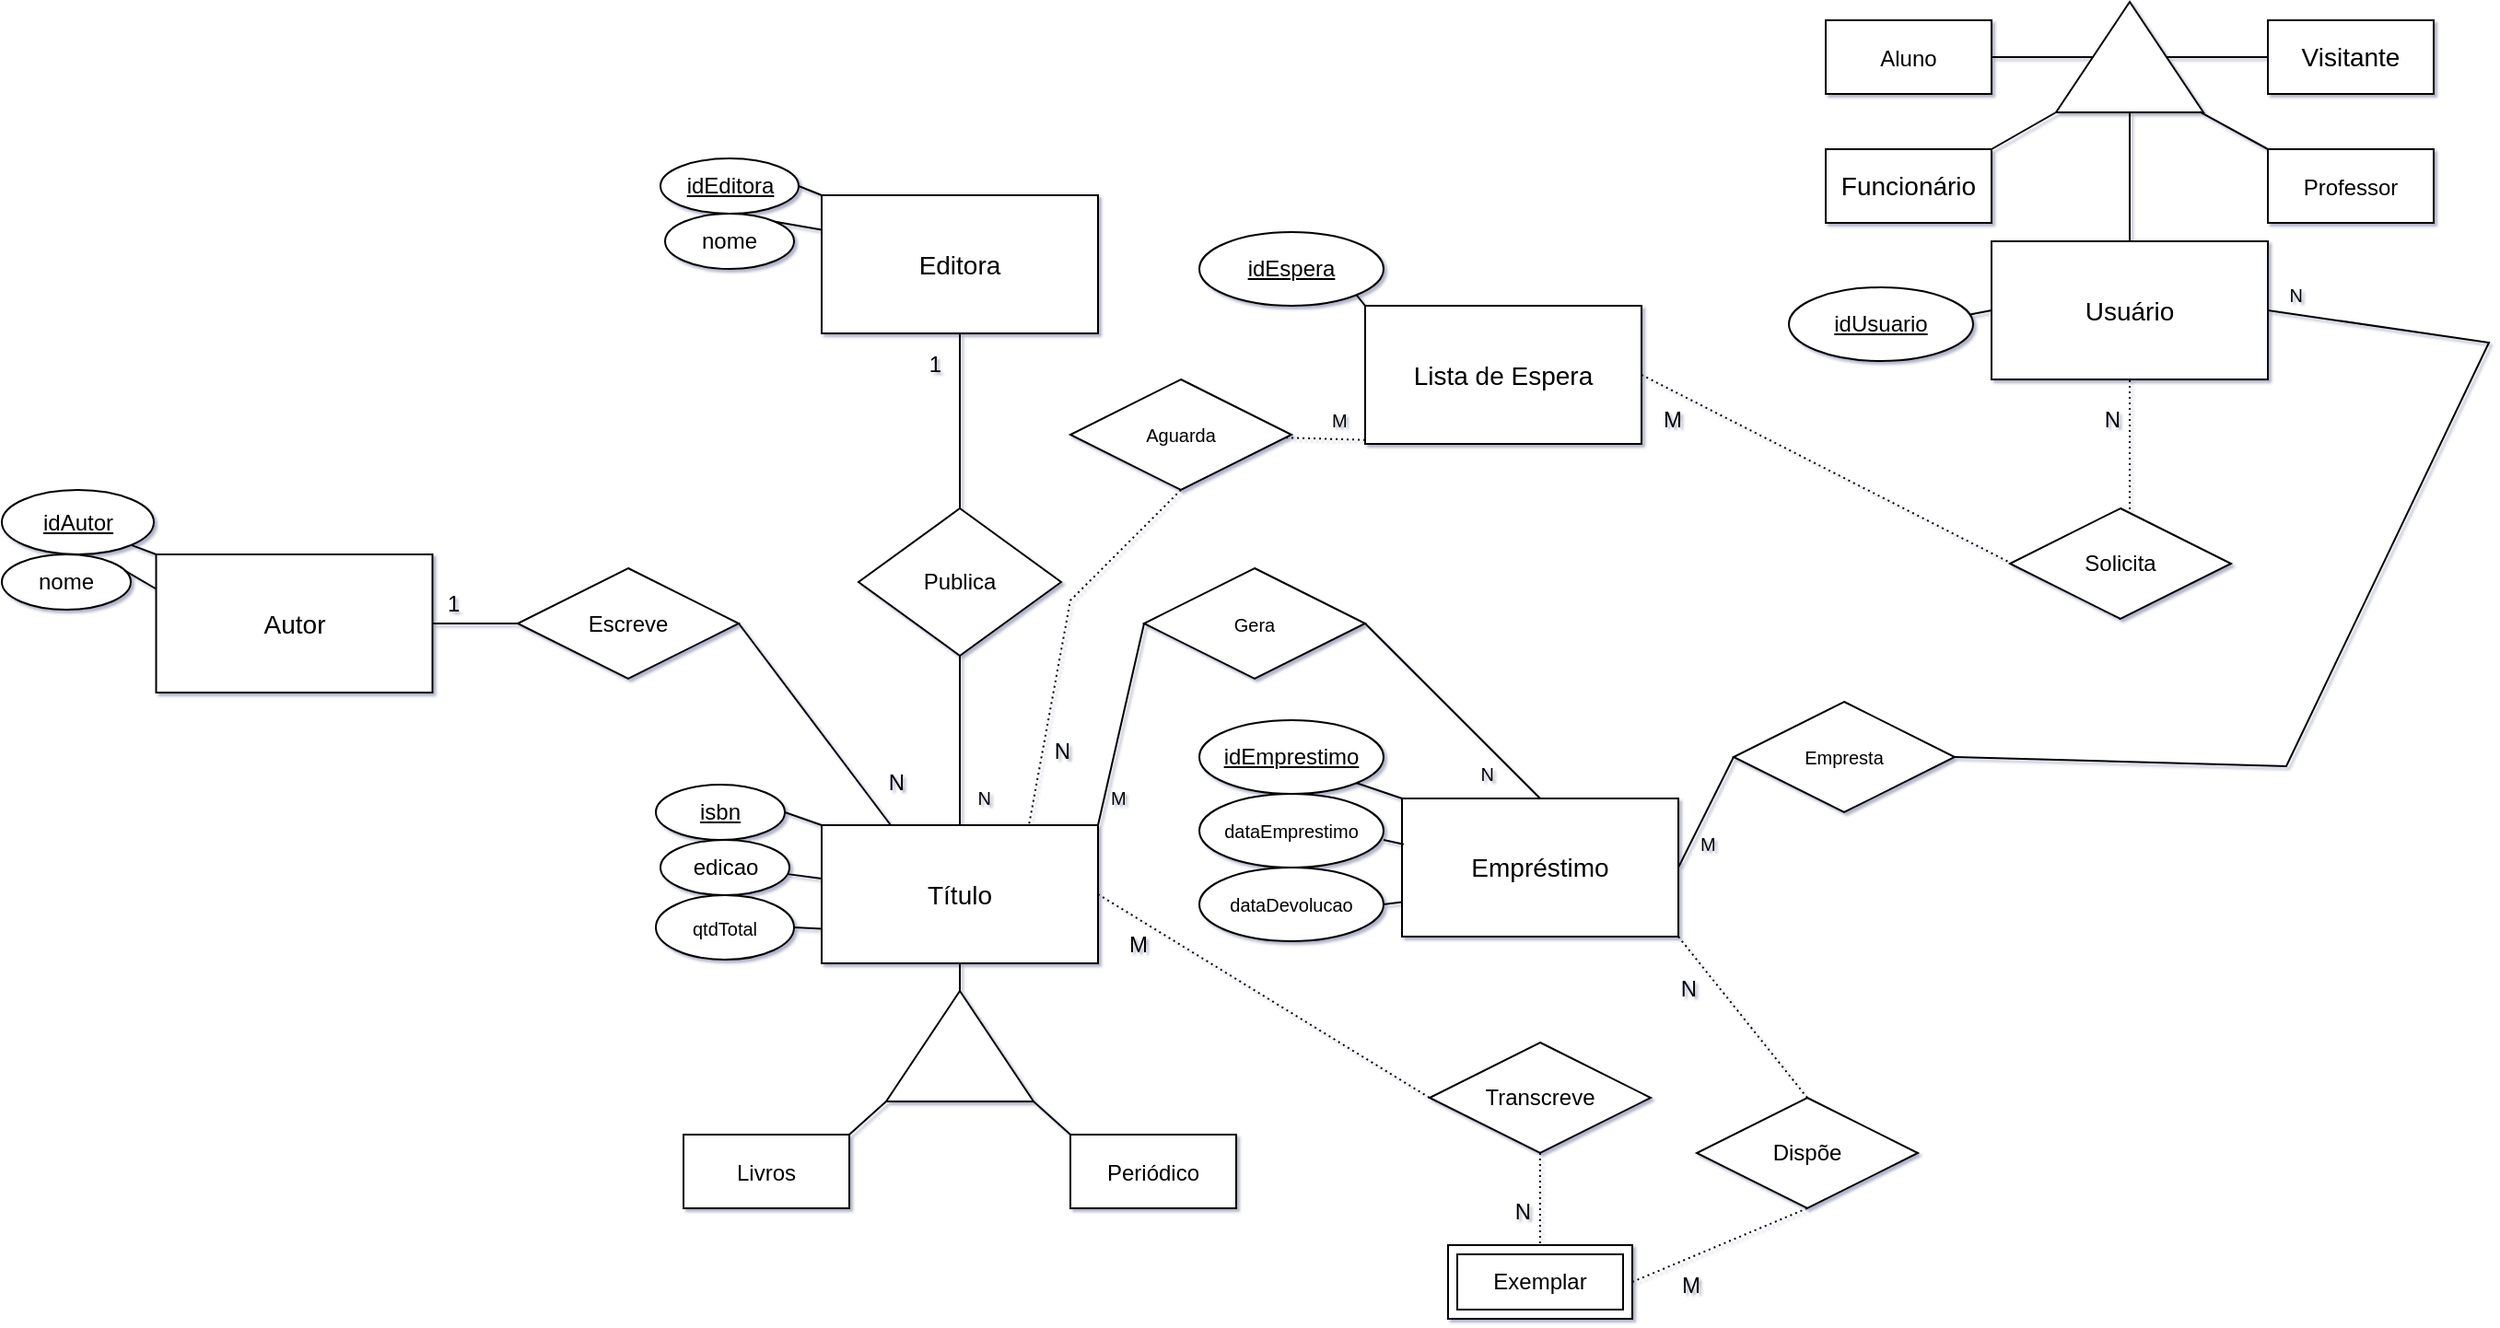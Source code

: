 <mxfile version="20.8.16" type="device"><diagram name="library" id="wyC3Y5XSnXRCpw_W8EnW"><mxGraphModel dx="1198" dy="900" grid="1" gridSize="10" guides="1" tooltips="1" connect="1" arrows="1" fold="1" page="1" pageScale="1" pageWidth="1100" pageHeight="850" background="none" math="0" shadow="1"><root><mxCell id="0"/><mxCell id="1" parent="0"/><mxCell id="eP5cgBQOovgBz1lq_Gfg-1" value="&lt;span style=&quot;font-size: 14px;&quot;&gt;Título&lt;/span&gt;" style="whiteSpace=wrap;html=1;align=center;" parent="1" vertex="1"><mxGeometry x="485" y="472" width="150" height="75" as="geometry"/></mxCell><mxCell id="a1Z4wOaVPTCo_4NjCWP3-1" value="" style="endArrow=none;html=1;rounded=0;fontSize=14;entryX=0.5;entryY=1;entryDx=0;entryDy=0;" parent="1" target="eP5cgBQOovgBz1lq_Gfg-1" edge="1"><mxGeometry width="50" height="50" relative="1" as="geometry"><mxPoint x="560" y="572" as="sourcePoint"/><mxPoint x="570" y="437" as="targetPoint"/></mxGeometry></mxCell><mxCell id="a1Z4wOaVPTCo_4NjCWP3-2" value="" style="triangle;whiteSpace=wrap;html=1;fontSize=14;direction=north;" parent="1" vertex="1"><mxGeometry x="520" y="562" width="80" height="60" as="geometry"/></mxCell><mxCell id="a1Z4wOaVPTCo_4NjCWP3-4" value="" style="endArrow=none;html=1;rounded=0;fontSize=14;fontStyle=1;exitX=1;exitY=0;exitDx=0;exitDy=0;" parent="1" source="a1Z4wOaVPTCo_4NjCWP3-7" edge="1"><mxGeometry width="50" height="50" relative="1" as="geometry"><mxPoint x="498" y="650" as="sourcePoint"/><mxPoint x="520" y="622" as="targetPoint"/></mxGeometry></mxCell><mxCell id="a1Z4wOaVPTCo_4NjCWP3-6" value="" style="endArrow=none;html=1;rounded=0;fontSize=14;fontStyle=1;exitX=0;exitY=0;exitDx=0;exitDy=0;" parent="1" source="a1Z4wOaVPTCo_4NjCWP3-10" edge="1"><mxGeometry width="50" height="50" relative="1" as="geometry"><mxPoint x="622.5" y="642" as="sourcePoint"/><mxPoint x="600" y="622" as="targetPoint"/></mxGeometry></mxCell><mxCell id="a1Z4wOaVPTCo_4NjCWP3-7" value="&lt;font style=&quot;font-size: 12px;&quot;&gt;Livros&lt;/font&gt;" style="rounded=0;whiteSpace=wrap;html=1;fontSize=14;" parent="1" vertex="1"><mxGeometry x="410" y="640" width="90" height="40" as="geometry"/></mxCell><mxCell id="a1Z4wOaVPTCo_4NjCWP3-10" value="&lt;span style=&quot;font-size: 12px;&quot;&gt;Periódico&lt;/span&gt;" style="rounded=0;whiteSpace=wrap;html=1;fontSize=14;" parent="1" vertex="1"><mxGeometry x="620" y="640" width="90" height="40" as="geometry"/></mxCell><mxCell id="a1Z4wOaVPTCo_4NjCWP3-14" value="&lt;font style=&quot;font-size: 14px;&quot;&gt;Usuário&lt;/font&gt;" style="whiteSpace=wrap;html=1;align=center;" parent="1" vertex="1"><mxGeometry x="1120" y="155" width="150" height="75" as="geometry"/></mxCell><mxCell id="a1Z4wOaVPTCo_4NjCWP3-15" value="" style="endArrow=none;html=1;rounded=0;fontSize=14;entryX=0.5;entryY=0;entryDx=0;entryDy=0;exitX=1;exitY=0.5;exitDx=0;exitDy=0;" parent="1" source="a1Z4wOaVPTCo_4NjCWP3-16" target="a1Z4wOaVPTCo_4NjCWP3-14" edge="1"><mxGeometry width="50" height="50" relative="1" as="geometry"><mxPoint x="1185" y="255" as="sourcePoint"/><mxPoint x="1195" y="120" as="targetPoint"/></mxGeometry></mxCell><mxCell id="a1Z4wOaVPTCo_4NjCWP3-16" value="" style="triangle;whiteSpace=wrap;html=1;fontSize=14;direction=north;" parent="1" vertex="1"><mxGeometry x="1155" y="25" width="80" height="60" as="geometry"/></mxCell><mxCell id="a1Z4wOaVPTCo_4NjCWP3-17" value="" style="endArrow=none;html=1;rounded=0;fontSize=14;fontStyle=1;exitX=1;exitY=0.5;exitDx=0;exitDy=0;entryX=0.5;entryY=0;entryDx=0;entryDy=0;" parent="1" source="a1Z4wOaVPTCo_4NjCWP3-20" target="a1Z4wOaVPTCo_4NjCWP3-16" edge="1"><mxGeometry width="50" height="50" relative="1" as="geometry"><mxPoint x="1095" y="125" as="sourcePoint"/><mxPoint x="1145" y="75" as="targetPoint"/></mxGeometry></mxCell><mxCell id="a1Z4wOaVPTCo_4NjCWP3-18" value="" style="endArrow=none;html=1;rounded=0;fontSize=14;fontStyle=1;exitX=0;exitY=0;exitDx=0;exitDy=0;entryX=0.006;entryY=0.975;entryDx=0;entryDy=0;entryPerimeter=0;" parent="1" source="a1Z4wOaVPTCo_4NjCWP3-21" target="a1Z4wOaVPTCo_4NjCWP3-16" edge="1"><mxGeometry width="50" height="50" relative="1" as="geometry"><mxPoint x="1185" y="145" as="sourcePoint"/><mxPoint x="1185" y="75" as="targetPoint"/></mxGeometry></mxCell><mxCell id="a1Z4wOaVPTCo_4NjCWP3-19" value="" style="endArrow=none;html=1;rounded=0;fontSize=14;fontStyle=1;exitX=1;exitY=0;exitDx=0;exitDy=0;" parent="1" source="a1Z4wOaVPTCo_4NjCWP3-22" edge="1"><mxGeometry width="50" height="50" relative="1" as="geometry"><mxPoint x="1275" y="125" as="sourcePoint"/><mxPoint x="1155" y="85" as="targetPoint"/></mxGeometry></mxCell><mxCell id="a1Z4wOaVPTCo_4NjCWP3-20" value="&lt;span style=&quot;font-size: 12px;&quot;&gt;Aluno&lt;/span&gt;" style="rounded=0;whiteSpace=wrap;html=1;fontSize=14;" parent="1" vertex="1"><mxGeometry x="1030" y="35" width="90" height="40" as="geometry"/></mxCell><mxCell id="a1Z4wOaVPTCo_4NjCWP3-21" value="&lt;font style=&quot;font-size: 12px;&quot;&gt;Professor&lt;/font&gt;" style="rounded=0;whiteSpace=wrap;html=1;fontSize=14;" parent="1" vertex="1"><mxGeometry x="1270" y="105" width="90" height="40" as="geometry"/></mxCell><mxCell id="a1Z4wOaVPTCo_4NjCWP3-22" value="Funcionário" style="rounded=0;whiteSpace=wrap;html=1;fontSize=14;" parent="1" vertex="1"><mxGeometry x="1030" y="105" width="90" height="40" as="geometry"/></mxCell><mxCell id="a1Z4wOaVPTCo_4NjCWP3-24" value="" style="endArrow=none;html=1;rounded=0;fontSize=12;exitX=0.5;exitY=1;exitDx=0;exitDy=0;entryX=0;entryY=0.5;entryDx=0;entryDy=0;" parent="1" source="a1Z4wOaVPTCo_4NjCWP3-16" target="a1Z4wOaVPTCo_4NjCWP3-26" edge="1"><mxGeometry width="50" height="50" relative="1" as="geometry"><mxPoint x="1235" y="65" as="sourcePoint"/><mxPoint x="1265" y="105" as="targetPoint"/></mxGeometry></mxCell><mxCell id="a1Z4wOaVPTCo_4NjCWP3-26" value="Visitante" style="rounded=0;whiteSpace=wrap;html=1;fontSize=14;" parent="1" vertex="1"><mxGeometry x="1270" y="35" width="90" height="40" as="geometry"/></mxCell><mxCell id="a1Z4wOaVPTCo_4NjCWP3-43" value="" style="endArrow=none;html=1;rounded=0;fontSize=12;entryX=0;entryY=0;entryDx=0;entryDy=0;exitX=1;exitY=0.5;exitDx=0;exitDy=0;" parent="1" source="a1Z4wOaVPTCo_4NjCWP3-46" target="eP5cgBQOovgBz1lq_Gfg-1" edge="1"><mxGeometry width="50" height="50" relative="1" as="geometry"><mxPoint x="463.673" y="465.602" as="sourcePoint"/><mxPoint x="485" y="472" as="targetPoint"/></mxGeometry></mxCell><mxCell id="a1Z4wOaVPTCo_4NjCWP3-46" value="isbn" style="ellipse;whiteSpace=wrap;html=1;align=center;fontStyle=4;fontSize=12;" parent="1" vertex="1"><mxGeometry x="395" y="450" width="70" height="30" as="geometry"/></mxCell><mxCell id="a1Z4wOaVPTCo_4NjCWP3-47" value="edicao" style="ellipse;whiteSpace=wrap;html=1;align=center;fontSize=12;" parent="1" vertex="1"><mxGeometry x="397.5" y="480" width="70" height="30" as="geometry"/></mxCell><mxCell id="a1Z4wOaVPTCo_4NjCWP3-49" value="" style="endArrow=none;html=1;rounded=0;fontSize=12;" parent="1" source="a1Z4wOaVPTCo_4NjCWP3-47" target="eP5cgBQOovgBz1lq_Gfg-1" edge="1"><mxGeometry width="50" height="50" relative="1" as="geometry"><mxPoint x="470" y="487" as="sourcePoint"/><mxPoint x="500" y="532" as="targetPoint"/></mxGeometry></mxCell><mxCell id="a1Z4wOaVPTCo_4NjCWP3-54" value="&lt;span style=&quot;font-size: 14px;&quot;&gt;Editora&lt;/span&gt;" style="whiteSpace=wrap;html=1;align=center;" parent="1" vertex="1"><mxGeometry x="485" y="130" width="150" height="75" as="geometry"/></mxCell><mxCell id="a1Z4wOaVPTCo_4NjCWP3-56" value="Publica" style="rhombus;whiteSpace=wrap;html=1;fontSize=12;" parent="1" vertex="1"><mxGeometry x="505" y="300" width="110" height="80" as="geometry"/></mxCell><mxCell id="a1Z4wOaVPTCo_4NjCWP3-59" value="" style="endArrow=none;html=1;rounded=0;fontSize=12;exitX=1;exitY=0.5;exitDx=0;exitDy=0;" parent="1" source="a1Z4wOaVPTCo_4NjCWP3-75" edge="1"><mxGeometry width="50" height="50" relative="1" as="geometry"><mxPoint x="470" y="120" as="sourcePoint"/><mxPoint x="485" y="130" as="targetPoint"/></mxGeometry></mxCell><mxCell id="a1Z4wOaVPTCo_4NjCWP3-61" value="nome" style="ellipse;whiteSpace=wrap;html=1;align=center;fontSize=12;" parent="1" vertex="1"><mxGeometry x="400" y="140" width="70" height="30" as="geometry"/></mxCell><mxCell id="a1Z4wOaVPTCo_4NjCWP3-62" value="" style="endArrow=none;html=1;rounded=0;fontSize=12;exitX=0;exitY=0.25;exitDx=0;exitDy=0;entryX=1;entryY=0;entryDx=0;entryDy=0;" parent="1" source="a1Z4wOaVPTCo_4NjCWP3-54" target="a1Z4wOaVPTCo_4NjCWP3-61" edge="1"><mxGeometry width="50" height="50" relative="1" as="geometry"><mxPoint x="530" y="120" as="sourcePoint"/><mxPoint x="580" y="70" as="targetPoint"/></mxGeometry></mxCell><mxCell id="a1Z4wOaVPTCo_4NjCWP3-65" value="" style="endArrow=none;html=1;rounded=0;fontSize=12;exitX=0.97;exitY=0.375;exitDx=0;exitDy=0;entryX=0;entryY=0.5;entryDx=0;entryDy=0;exitPerimeter=0;" parent="1" source="a1Z4wOaVPTCo_4NjCWP3-76" edge="1" target="a1Z4wOaVPTCo_4NjCWP3-14"><mxGeometry width="50" height="50" relative="1" as="geometry"><mxPoint x="1105.0" y="150" as="sourcePoint"/><mxPoint x="1120" y="155" as="targetPoint"/></mxGeometry></mxCell><mxCell id="a1Z4wOaVPTCo_4NjCWP3-71" value="" style="endArrow=none;html=1;rounded=0;fontSize=10;exitX=1;exitY=0.5;exitDx=0;exitDy=0;entryX=0;entryY=0.75;entryDx=0;entryDy=0;" parent="1" source="a1Z4wOaVPTCo_4NjCWP3-74" target="eP5cgBQOovgBz1lq_Gfg-1" edge="1"><mxGeometry width="50" height="50" relative="1" as="geometry"><mxPoint x="448.8" y="501.65" as="sourcePoint"/><mxPoint x="510" y="542" as="targetPoint"/></mxGeometry></mxCell><mxCell id="a1Z4wOaVPTCo_4NjCWP3-74" value="&lt;font style=&quot;font-size: 10px;&quot;&gt;qtdTotal&lt;/font&gt;" style="ellipse;whiteSpace=wrap;html=1;align=center;fontSize=12;" parent="1" vertex="1"><mxGeometry x="395" y="510" width="75" height="35" as="geometry"/></mxCell><mxCell id="a1Z4wOaVPTCo_4NjCWP3-75" value="idEditora" style="ellipse;whiteSpace=wrap;html=1;align=center;fontStyle=4;fontSize=12;" parent="1" vertex="1"><mxGeometry x="397.5" y="110" width="75" height="30" as="geometry"/></mxCell><mxCell id="a1Z4wOaVPTCo_4NjCWP3-76" value="idUsuario" style="ellipse;whiteSpace=wrap;html=1;align=center;fontStyle=4;fontSize=12;" parent="1" vertex="1"><mxGeometry x="1010" y="180" width="100" height="40" as="geometry"/></mxCell><mxCell id="a1Z4wOaVPTCo_4NjCWP3-77" value="&lt;span style=&quot;font-size: 14px;&quot;&gt;Autor&lt;/span&gt;" style="whiteSpace=wrap;html=1;align=center;" parent="1" vertex="1"><mxGeometry x="123.75" y="325" width="150" height="75" as="geometry"/></mxCell><mxCell id="a1Z4wOaVPTCo_4NjCWP3-87" value="" style="endArrow=none;html=1;rounded=0;fontSize=12;exitX=0.5;exitY=0;exitDx=0;exitDy=0;entryX=0.5;entryY=1;entryDx=0;entryDy=0;" parent="1" source="a1Z4wOaVPTCo_4NjCWP3-56" target="a1Z4wOaVPTCo_4NjCWP3-54" edge="1"><mxGeometry relative="1" as="geometry"><mxPoint x="450" y="380" as="sourcePoint"/><mxPoint x="610" y="380" as="targetPoint"/></mxGeometry></mxCell><mxCell id="a1Z4wOaVPTCo_4NjCWP3-88" value="1" style="resizable=0;html=1;align=right;verticalAlign=bottom;fontSize=12;" parent="a1Z4wOaVPTCo_4NjCWP3-87" connectable="0" vertex="1"><mxGeometry x="1" relative="1" as="geometry"><mxPoint x="-10" y="25" as="offset"/></mxGeometry></mxCell><mxCell id="a1Z4wOaVPTCo_4NjCWP3-89" value="" style="endArrow=none;html=1;rounded=0;fontSize=12;exitX=0.5;exitY=1;exitDx=0;exitDy=0;entryX=0.5;entryY=0;entryDx=0;entryDy=0;" parent="1" source="a1Z4wOaVPTCo_4NjCWP3-56" target="eP5cgBQOovgBz1lq_Gfg-1" edge="1"><mxGeometry relative="1" as="geometry"><mxPoint x="450" y="490" as="sourcePoint"/><mxPoint x="610" y="490" as="targetPoint"/></mxGeometry></mxCell><mxCell id="a1Z4wOaVPTCo_4NjCWP3-90" value="N" style="resizable=0;html=1;align=right;verticalAlign=bottom;fontSize=12;" parent="a1Z4wOaVPTCo_4NjCWP3-89" connectable="0" vertex="1"><mxGeometry x="1" relative="1" as="geometry"><mxPoint x="60" y="-32" as="offset"/></mxGeometry></mxCell><mxCell id="a1Z4wOaVPTCo_4NjCWP3-95" value="idAutor" style="ellipse;whiteSpace=wrap;html=1;align=center;fontStyle=4;fontSize=12;" parent="1" vertex="1"><mxGeometry x="40" y="290" width="82.5" height="35" as="geometry"/></mxCell><mxCell id="a1Z4wOaVPTCo_4NjCWP3-96" value="" style="endArrow=none;html=1;rounded=0;fontSize=12;exitX=1;exitY=1;exitDx=0;exitDy=0;entryX=0;entryY=0;entryDx=0;entryDy=0;" parent="1" source="a1Z4wOaVPTCo_4NjCWP3-95" target="a1Z4wOaVPTCo_4NjCWP3-77" edge="1"><mxGeometry relative="1" as="geometry"><mxPoint x="303.75" y="472.5" as="sourcePoint"/><mxPoint x="463.75" y="472.5" as="targetPoint"/></mxGeometry></mxCell><mxCell id="a1Z4wOaVPTCo_4NjCWP3-98" value="nome" style="ellipse;whiteSpace=wrap;html=1;align=center;fontSize=12;" parent="1" vertex="1"><mxGeometry x="40" y="325" width="70" height="30" as="geometry"/></mxCell><mxCell id="a1Z4wOaVPTCo_4NjCWP3-99" value="" style="endArrow=none;html=1;rounded=0;fontSize=12;exitX=0.954;exitY=0.294;exitDx=0;exitDy=0;exitPerimeter=0;entryX=0;entryY=0.25;entryDx=0;entryDy=0;" parent="1" source="a1Z4wOaVPTCo_4NjCWP3-98" target="a1Z4wOaVPTCo_4NjCWP3-77" edge="1"><mxGeometry relative="1" as="geometry"><mxPoint x="273.75" y="472.5" as="sourcePoint"/><mxPoint x="433.75" y="472.5" as="targetPoint"/></mxGeometry></mxCell><mxCell id="a1Z4wOaVPTCo_4NjCWP3-101" value="&lt;span style=&quot;font-size: 14px;&quot;&gt;Empréstimo&lt;/span&gt;" style="whiteSpace=wrap;html=1;align=center;" parent="1" vertex="1"><mxGeometry x="800" y="457.5" width="150" height="75" as="geometry"/></mxCell><mxCell id="a1Z4wOaVPTCo_4NjCWP3-112" value="" style="endArrow=none;html=1;rounded=0;fontSize=12;exitX=1;exitY=0.5;exitDx=0;exitDy=0;entryX=0.25;entryY=0;entryDx=0;entryDy=0;startArrow=none;" parent="1" source="a1Z4wOaVPTCo_4NjCWP3-115" target="eP5cgBQOovgBz1lq_Gfg-1" edge="1"><mxGeometry relative="1" as="geometry"><mxPoint x="340" y="350" as="sourcePoint"/><mxPoint x="500" y="350" as="targetPoint"/><Array as="points"/></mxGeometry></mxCell><mxCell id="a1Z4wOaVPTCo_4NjCWP3-114" value="N" style="resizable=0;html=1;align=right;verticalAlign=bottom;fontSize=12;" parent="a1Z4wOaVPTCo_4NjCWP3-112" connectable="0" vertex="1"><mxGeometry x="1" relative="1" as="geometry"><mxPoint x="8" y="-14" as="offset"/></mxGeometry></mxCell><mxCell id="a1Z4wOaVPTCo_4NjCWP3-116" value="" style="endArrow=none;html=1;rounded=0;fontSize=12;exitX=1;exitY=0.5;exitDx=0;exitDy=0;entryX=0;entryY=0.5;entryDx=0;entryDy=0;" parent="1" source="a1Z4wOaVPTCo_4NjCWP3-77" target="a1Z4wOaVPTCo_4NjCWP3-115" edge="1"><mxGeometry relative="1" as="geometry"><mxPoint x="330" y="380" as="sourcePoint"/><mxPoint x="522.5" y="440" as="targetPoint"/><Array as="points"/></mxGeometry></mxCell><mxCell id="a1Z4wOaVPTCo_4NjCWP3-117" value="1" style="resizable=0;html=1;align=left;verticalAlign=bottom;fontSize=12;" parent="a1Z4wOaVPTCo_4NjCWP3-116" connectable="0" vertex="1"><mxGeometry x="-1" relative="1" as="geometry"><mxPoint x="6" y="-2" as="offset"/></mxGeometry></mxCell><mxCell id="a1Z4wOaVPTCo_4NjCWP3-115" value="Escreve" style="shape=rhombus;perimeter=rhombusPerimeter;whiteSpace=wrap;html=1;align=center;fontSize=12;" parent="1" vertex="1"><mxGeometry x="320" y="332.5" width="120" height="60" as="geometry"/></mxCell><mxCell id="a1Z4wOaVPTCo_4NjCWP3-120" value="idEmprestimo" style="ellipse;whiteSpace=wrap;html=1;align=center;fontStyle=4;fontSize=12;" parent="1" vertex="1"><mxGeometry x="690" y="415" width="100" height="40" as="geometry"/></mxCell><mxCell id="a1Z4wOaVPTCo_4NjCWP3-121" value="" style="endArrow=none;html=1;rounded=0;fontSize=12;exitX=1;exitY=1;exitDx=0;exitDy=0;entryX=0;entryY=0;entryDx=0;entryDy=0;" parent="1" source="a1Z4wOaVPTCo_4NjCWP3-120" target="a1Z4wOaVPTCo_4NjCWP3-101" edge="1"><mxGeometry relative="1" as="geometry"><mxPoint x="700" y="475" as="sourcePoint"/><mxPoint x="860" y="475" as="targetPoint"/></mxGeometry></mxCell><mxCell id="a1Z4wOaVPTCo_4NjCWP3-125" value="&lt;font style=&quot;font-size: 10px;&quot;&gt;dataEmprestimo&lt;/font&gt;" style="ellipse;whiteSpace=wrap;html=1;align=center;fontSize=12;" parent="1" vertex="1"><mxGeometry x="690" y="455" width="100" height="40" as="geometry"/></mxCell><mxCell id="a1Z4wOaVPTCo_4NjCWP3-126" value="" style="endArrow=none;html=1;rounded=0;fontSize=10;entryX=0.006;entryY=0.332;entryDx=0;entryDy=0;entryPerimeter=0;" parent="1" target="a1Z4wOaVPTCo_4NjCWP3-101" edge="1"><mxGeometry relative="1" as="geometry"><mxPoint x="790" y="480" as="sourcePoint"/><mxPoint x="850" y="455" as="targetPoint"/></mxGeometry></mxCell><mxCell id="a1Z4wOaVPTCo_4NjCWP3-127" value="dataDevolucao" style="ellipse;whiteSpace=wrap;html=1;align=center;fontSize=10;" parent="1" vertex="1"><mxGeometry x="690" y="495" width="100" height="40" as="geometry"/></mxCell><mxCell id="a1Z4wOaVPTCo_4NjCWP3-128" value="" style="endArrow=none;html=1;rounded=0;fontSize=10;exitX=1;exitY=0.5;exitDx=0;exitDy=0;entryX=0;entryY=0.75;entryDx=0;entryDy=0;" parent="1" source="a1Z4wOaVPTCo_4NjCWP3-127" target="a1Z4wOaVPTCo_4NjCWP3-101" edge="1"><mxGeometry relative="1" as="geometry"><mxPoint x="690" y="455" as="sourcePoint"/><mxPoint x="770" y="530" as="targetPoint"/></mxGeometry></mxCell><mxCell id="a1Z4wOaVPTCo_4NjCWP3-130" value="" style="endArrow=none;html=1;rounded=0;fontSize=10;exitX=1;exitY=0.5;exitDx=0;exitDy=0;entryX=0.5;entryY=0;entryDx=0;entryDy=0;startArrow=none;" parent="1" source="a1Z4wOaVPTCo_4NjCWP3-133" target="a1Z4wOaVPTCo_4NjCWP3-101" edge="1"><mxGeometry relative="1" as="geometry"><mxPoint x="630" y="380" as="sourcePoint"/><mxPoint x="790" y="380" as="targetPoint"/><Array as="points"/></mxGeometry></mxCell><mxCell id="a1Z4wOaVPTCo_4NjCWP3-132" value="N" style="resizable=0;html=1;align=right;verticalAlign=bottom;fontSize=10;" parent="a1Z4wOaVPTCo_4NjCWP3-130" connectable="0" vertex="1"><mxGeometry x="1" relative="1" as="geometry"><mxPoint x="-25" y="-5" as="offset"/></mxGeometry></mxCell><mxCell id="a1Z4wOaVPTCo_4NjCWP3-134" value="" style="endArrow=none;html=1;rounded=0;fontSize=10;exitX=1;exitY=0;exitDx=0;exitDy=0;entryX=0;entryY=0.5;entryDx=0;entryDy=0;" parent="1" source="eP5cgBQOovgBz1lq_Gfg-1" target="a1Z4wOaVPTCo_4NjCWP3-133" edge="1"><mxGeometry relative="1" as="geometry"><mxPoint x="635" y="440" as="sourcePoint"/><mxPoint x="875" y="440" as="targetPoint"/><Array as="points"/></mxGeometry></mxCell><mxCell id="a1Z4wOaVPTCo_4NjCWP3-135" value="M" style="resizable=0;html=1;align=left;verticalAlign=bottom;fontSize=10;" parent="a1Z4wOaVPTCo_4NjCWP3-134" connectable="0" vertex="1"><mxGeometry x="-1" relative="1" as="geometry"><mxPoint x="5" y="-7" as="offset"/></mxGeometry></mxCell><mxCell id="a1Z4wOaVPTCo_4NjCWP3-133" value="Gera" style="shape=rhombus;perimeter=rhombusPerimeter;whiteSpace=wrap;html=1;align=center;fontSize=10;" parent="1" vertex="1"><mxGeometry x="660" y="332.5" width="120" height="60" as="geometry"/></mxCell><mxCell id="a1Z4wOaVPTCo_4NjCWP3-145" value="" style="endArrow=none;html=1;rounded=0;dashed=1;dashPattern=1 2;fontSize=10;exitX=0.5;exitY=1;exitDx=0;exitDy=0;startArrow=none;entryX=0.75;entryY=0;entryDx=0;entryDy=0;" parent="1" source="a1Z4wOaVPTCo_4NjCWP3-137" target="eP5cgBQOovgBz1lq_Gfg-1" edge="1"><mxGeometry relative="1" as="geometry"><mxPoint x="770" y="450" as="sourcePoint"/><mxPoint x="930" y="450" as="targetPoint"/><Array as="points"><mxPoint x="620" y="350"/></Array></mxGeometry></mxCell><mxCell id="a1Z4wOaVPTCo_4NjCWP3-147" value="N" style="resizable=0;html=1;align=right;verticalAlign=bottom;fontSize=10;" parent="a1Z4wOaVPTCo_4NjCWP3-145" connectable="0" vertex="1"><mxGeometry x="1" relative="1" as="geometry"><mxPoint x="-20" y="-7" as="offset"/></mxGeometry></mxCell><mxCell id="a1Z4wOaVPTCo_4NjCWP3-148" value="" style="endArrow=none;html=1;rounded=0;dashed=1;dashPattern=1 2;fontSize=10;exitX=0.5;exitY=1;exitDx=0;exitDy=0;" parent="1" source="a1Z4wOaVPTCo_4NjCWP3-155" target="a1Z4wOaVPTCo_4NjCWP3-137" edge="1"><mxGeometry relative="1" as="geometry"><mxPoint x="855" y="270" as="sourcePoint"/><mxPoint x="930" y="450" as="targetPoint"/></mxGeometry></mxCell><mxCell id="a1Z4wOaVPTCo_4NjCWP3-149" value="M" style="resizable=0;html=1;align=left;verticalAlign=bottom;fontSize=10;" parent="a1Z4wOaVPTCo_4NjCWP3-148" connectable="0" vertex="1"><mxGeometry x="-1" relative="1" as="geometry"><mxPoint x="-95" y="-5" as="offset"/></mxGeometry></mxCell><mxCell id="a1Z4wOaVPTCo_4NjCWP3-137" value="Aguarda" style="shape=rhombus;perimeter=rhombusPerimeter;whiteSpace=wrap;html=1;align=center;fontSize=10;" parent="1" vertex="1"><mxGeometry x="620" y="230" width="120" height="60" as="geometry"/></mxCell><mxCell id="a1Z4wOaVPTCo_4NjCWP3-152" value="" style="endArrow=none;html=1;rounded=0;fontSize=10;exitX=1;exitY=1;exitDx=0;exitDy=0;entryX=0;entryY=0;entryDx=0;entryDy=0;" parent="1" source="Tho7w8SHVfdCmKvEYPWw-2" target="a1Z4wOaVPTCo_4NjCWP3-155" edge="1"><mxGeometry relative="1" as="geometry"><mxPoint x="775.85" y="183.942" as="sourcePoint"/><mxPoint x="780" y="190" as="targetPoint"/></mxGeometry></mxCell><mxCell id="a1Z4wOaVPTCo_4NjCWP3-155" value="&lt;span style=&quot;font-size: 14px;&quot;&gt;Lista de Espera&lt;/span&gt;" style="whiteSpace=wrap;html=1;align=center;" parent="1" vertex="1"><mxGeometry x="780" y="190" width="150" height="75" as="geometry"/></mxCell><mxCell id="a1Z4wOaVPTCo_4NjCWP3-160" value="" style="endArrow=none;html=1;rounded=0;fontSize=10;exitX=1;exitY=0.5;exitDx=0;exitDy=0;entryX=1;entryY=0.5;entryDx=0;entryDy=0;startArrow=none;" parent="1" source="a1Z4wOaVPTCo_4NjCWP3-156" target="a1Z4wOaVPTCo_4NjCWP3-14" edge="1"><mxGeometry relative="1" as="geometry"><mxPoint x="930" y="430" as="sourcePoint"/><mxPoint x="1090" y="430" as="targetPoint"/><Array as="points"><mxPoint x="1280" y="440"/><mxPoint x="1390" y="210"/></Array></mxGeometry></mxCell><mxCell id="a1Z4wOaVPTCo_4NjCWP3-162" value="N" style="resizable=0;html=1;align=right;verticalAlign=bottom;fontSize=10;" parent="a1Z4wOaVPTCo_4NjCWP3-160" connectable="0" vertex="1"><mxGeometry x="1" relative="1" as="geometry"><mxPoint x="20" as="offset"/></mxGeometry></mxCell><mxCell id="a1Z4wOaVPTCo_4NjCWP3-163" value="" style="endArrow=none;html=1;rounded=0;fontSize=10;exitX=1;exitY=0.5;exitDx=0;exitDy=0;entryX=0;entryY=0.5;entryDx=0;entryDy=0;" parent="1" source="a1Z4wOaVPTCo_4NjCWP3-101" target="a1Z4wOaVPTCo_4NjCWP3-156" edge="1"><mxGeometry relative="1" as="geometry"><mxPoint x="930" y="482.5" as="sourcePoint"/><mxPoint x="1210" y="177.5" as="targetPoint"/><Array as="points"/></mxGeometry></mxCell><mxCell id="a1Z4wOaVPTCo_4NjCWP3-164" value="M" style="resizable=0;html=1;align=left;verticalAlign=bottom;fontSize=10;" parent="a1Z4wOaVPTCo_4NjCWP3-163" connectable="0" vertex="1"><mxGeometry x="-1" relative="1" as="geometry"><mxPoint x="10" y="-5" as="offset"/></mxGeometry></mxCell><mxCell id="a1Z4wOaVPTCo_4NjCWP3-156" value="Empresta" style="shape=rhombus;perimeter=rhombusPerimeter;whiteSpace=wrap;html=1;align=center;fontSize=10;" parent="1" vertex="1"><mxGeometry x="980" y="405" width="120" height="60" as="geometry"/></mxCell><mxCell id="Tho7w8SHVfdCmKvEYPWw-2" value="idEspera" style="ellipse;whiteSpace=wrap;html=1;align=center;fontStyle=4;" vertex="1" parent="1"><mxGeometry x="690" y="150" width="100" height="40" as="geometry"/></mxCell><mxCell id="Tho7w8SHVfdCmKvEYPWw-10" value="" style="endArrow=none;html=1;rounded=0;dashed=1;dashPattern=1 2;exitX=1;exitY=0.5;exitDx=0;exitDy=0;entryX=0.5;entryY=1;entryDx=0;entryDy=0;startArrow=none;" edge="1" parent="1" source="Tho7w8SHVfdCmKvEYPWw-13" target="a1Z4wOaVPTCo_4NjCWP3-14"><mxGeometry relative="1" as="geometry"><mxPoint x="1060" y="290" as="sourcePoint"/><mxPoint x="1220" y="290" as="targetPoint"/><Array as="points"><mxPoint x="1195" y="350"/></Array></mxGeometry></mxCell><mxCell id="Tho7w8SHVfdCmKvEYPWw-12" value="N" style="resizable=0;html=1;align=right;verticalAlign=bottom;" connectable="0" vertex="1" parent="Tho7w8SHVfdCmKvEYPWw-10"><mxGeometry x="1" relative="1" as="geometry"><mxPoint x="-5" y="30" as="offset"/></mxGeometry></mxCell><mxCell id="Tho7w8SHVfdCmKvEYPWw-14" value="" style="endArrow=none;html=1;rounded=0;dashed=1;dashPattern=1 2;exitX=1;exitY=0.5;exitDx=0;exitDy=0;entryX=0.5;entryY=1;entryDx=0;entryDy=0;" edge="1" parent="1" source="a1Z4wOaVPTCo_4NjCWP3-155" target="Tho7w8SHVfdCmKvEYPWw-13"><mxGeometry relative="1" as="geometry"><mxPoint x="930" y="227.5" as="sourcePoint"/><mxPoint x="1195" y="230" as="targetPoint"/><Array as="points"/></mxGeometry></mxCell><mxCell id="Tho7w8SHVfdCmKvEYPWw-15" value="M" style="resizable=0;html=1;align=left;verticalAlign=bottom;" connectable="0" vertex="1" parent="Tho7w8SHVfdCmKvEYPWw-14"><mxGeometry x="-1" relative="1" as="geometry"><mxPoint x="10" y="33" as="offset"/></mxGeometry></mxCell><mxCell id="Tho7w8SHVfdCmKvEYPWw-13" value="Solicita" style="shape=rhombus;perimeter=rhombusPerimeter;whiteSpace=wrap;html=1;align=center;" vertex="1" parent="1"><mxGeometry x="1130" y="300" width="120" height="60" as="geometry"/></mxCell><mxCell id="Tho7w8SHVfdCmKvEYPWw-18" value="Exemplar" style="shape=ext;margin=3;double=1;whiteSpace=wrap;html=1;align=center;" vertex="1" parent="1"><mxGeometry x="825" y="700" width="100" height="40" as="geometry"/></mxCell><mxCell id="Tho7w8SHVfdCmKvEYPWw-20" value="" style="endArrow=none;html=1;rounded=0;dashed=1;dashPattern=1 2;exitX=0.5;exitY=1;exitDx=0;exitDy=0;entryX=0.5;entryY=0;entryDx=0;entryDy=0;startArrow=none;" edge="1" parent="1" source="Tho7w8SHVfdCmKvEYPWw-19" target="Tho7w8SHVfdCmKvEYPWw-18"><mxGeometry relative="1" as="geometry"><mxPoint x="630" y="580" as="sourcePoint"/><mxPoint x="790" y="580" as="targetPoint"/></mxGeometry></mxCell><mxCell id="Tho7w8SHVfdCmKvEYPWw-22" value="N" style="resizable=0;html=1;align=right;verticalAlign=bottom;" connectable="0" vertex="1" parent="Tho7w8SHVfdCmKvEYPWw-20"><mxGeometry x="1" relative="1" as="geometry"><mxPoint x="-5" y="-10" as="offset"/></mxGeometry></mxCell><mxCell id="Tho7w8SHVfdCmKvEYPWw-23" value="" style="endArrow=none;html=1;rounded=0;dashed=1;dashPattern=1 2;exitX=1;exitY=0.5;exitDx=0;exitDy=0;entryX=0;entryY=0.5;entryDx=0;entryDy=0;" edge="1" parent="1" source="eP5cgBQOovgBz1lq_Gfg-1" target="Tho7w8SHVfdCmKvEYPWw-19"><mxGeometry relative="1" as="geometry"><mxPoint x="635" y="509.5" as="sourcePoint"/><mxPoint x="875" y="700" as="targetPoint"/></mxGeometry></mxCell><mxCell id="Tho7w8SHVfdCmKvEYPWw-24" value="M" style="resizable=0;html=1;align=left;verticalAlign=bottom;" connectable="0" vertex="1" parent="Tho7w8SHVfdCmKvEYPWw-23"><mxGeometry x="-1" relative="1" as="geometry"><mxPoint x="15" y="36" as="offset"/></mxGeometry></mxCell><mxCell id="Tho7w8SHVfdCmKvEYPWw-19" value="Transcreve" style="shape=rhombus;perimeter=rhombusPerimeter;whiteSpace=wrap;html=1;align=center;" vertex="1" parent="1"><mxGeometry x="815" y="590" width="120" height="60" as="geometry"/></mxCell><mxCell id="Tho7w8SHVfdCmKvEYPWw-29" value="" style="endArrow=none;html=1;rounded=0;dashed=1;dashPattern=1 2;entryX=1;entryY=1;entryDx=0;entryDy=0;startArrow=none;exitX=0.5;exitY=0;exitDx=0;exitDy=0;" edge="1" parent="1" source="Tho7w8SHVfdCmKvEYPWw-26" target="a1Z4wOaVPTCo_4NjCWP3-101"><mxGeometry relative="1" as="geometry"><mxPoint x="925" y="720.25" as="sourcePoint"/><mxPoint x="1090" y="719.75" as="targetPoint"/><Array as="points"/></mxGeometry></mxCell><mxCell id="Tho7w8SHVfdCmKvEYPWw-31" value="N" style="resizable=0;html=1;align=right;verticalAlign=bottom;" connectable="0" vertex="1" parent="Tho7w8SHVfdCmKvEYPWw-29"><mxGeometry x="1" relative="1" as="geometry"><mxPoint x="10" y="37" as="offset"/></mxGeometry></mxCell><mxCell id="Tho7w8SHVfdCmKvEYPWw-32" value="" style="endArrow=none;html=1;rounded=0;dashed=1;dashPattern=1 2;exitX=1;exitY=0.5;exitDx=0;exitDy=0;entryX=0.5;entryY=1;entryDx=0;entryDy=0;" edge="1" parent="1" source="Tho7w8SHVfdCmKvEYPWw-18" target="Tho7w8SHVfdCmKvEYPWw-26"><mxGeometry relative="1" as="geometry"><mxPoint x="925" y="720" as="sourcePoint"/><mxPoint x="950" y="532.5" as="targetPoint"/><Array as="points"><mxPoint x="1020" y="680"/></Array></mxGeometry></mxCell><mxCell id="Tho7w8SHVfdCmKvEYPWw-33" value="M" style="resizable=0;html=1;align=left;verticalAlign=bottom;" connectable="0" vertex="1" parent="Tho7w8SHVfdCmKvEYPWw-32"><mxGeometry x="-1" relative="1" as="geometry"><mxPoint x="25" y="10" as="offset"/></mxGeometry></mxCell><mxCell id="Tho7w8SHVfdCmKvEYPWw-26" value="Dispõe" style="shape=rhombus;perimeter=rhombusPerimeter;whiteSpace=wrap;html=1;align=center;" vertex="1" parent="1"><mxGeometry x="960" y="620" width="120" height="60" as="geometry"/></mxCell></root></mxGraphModel></diagram></mxfile>